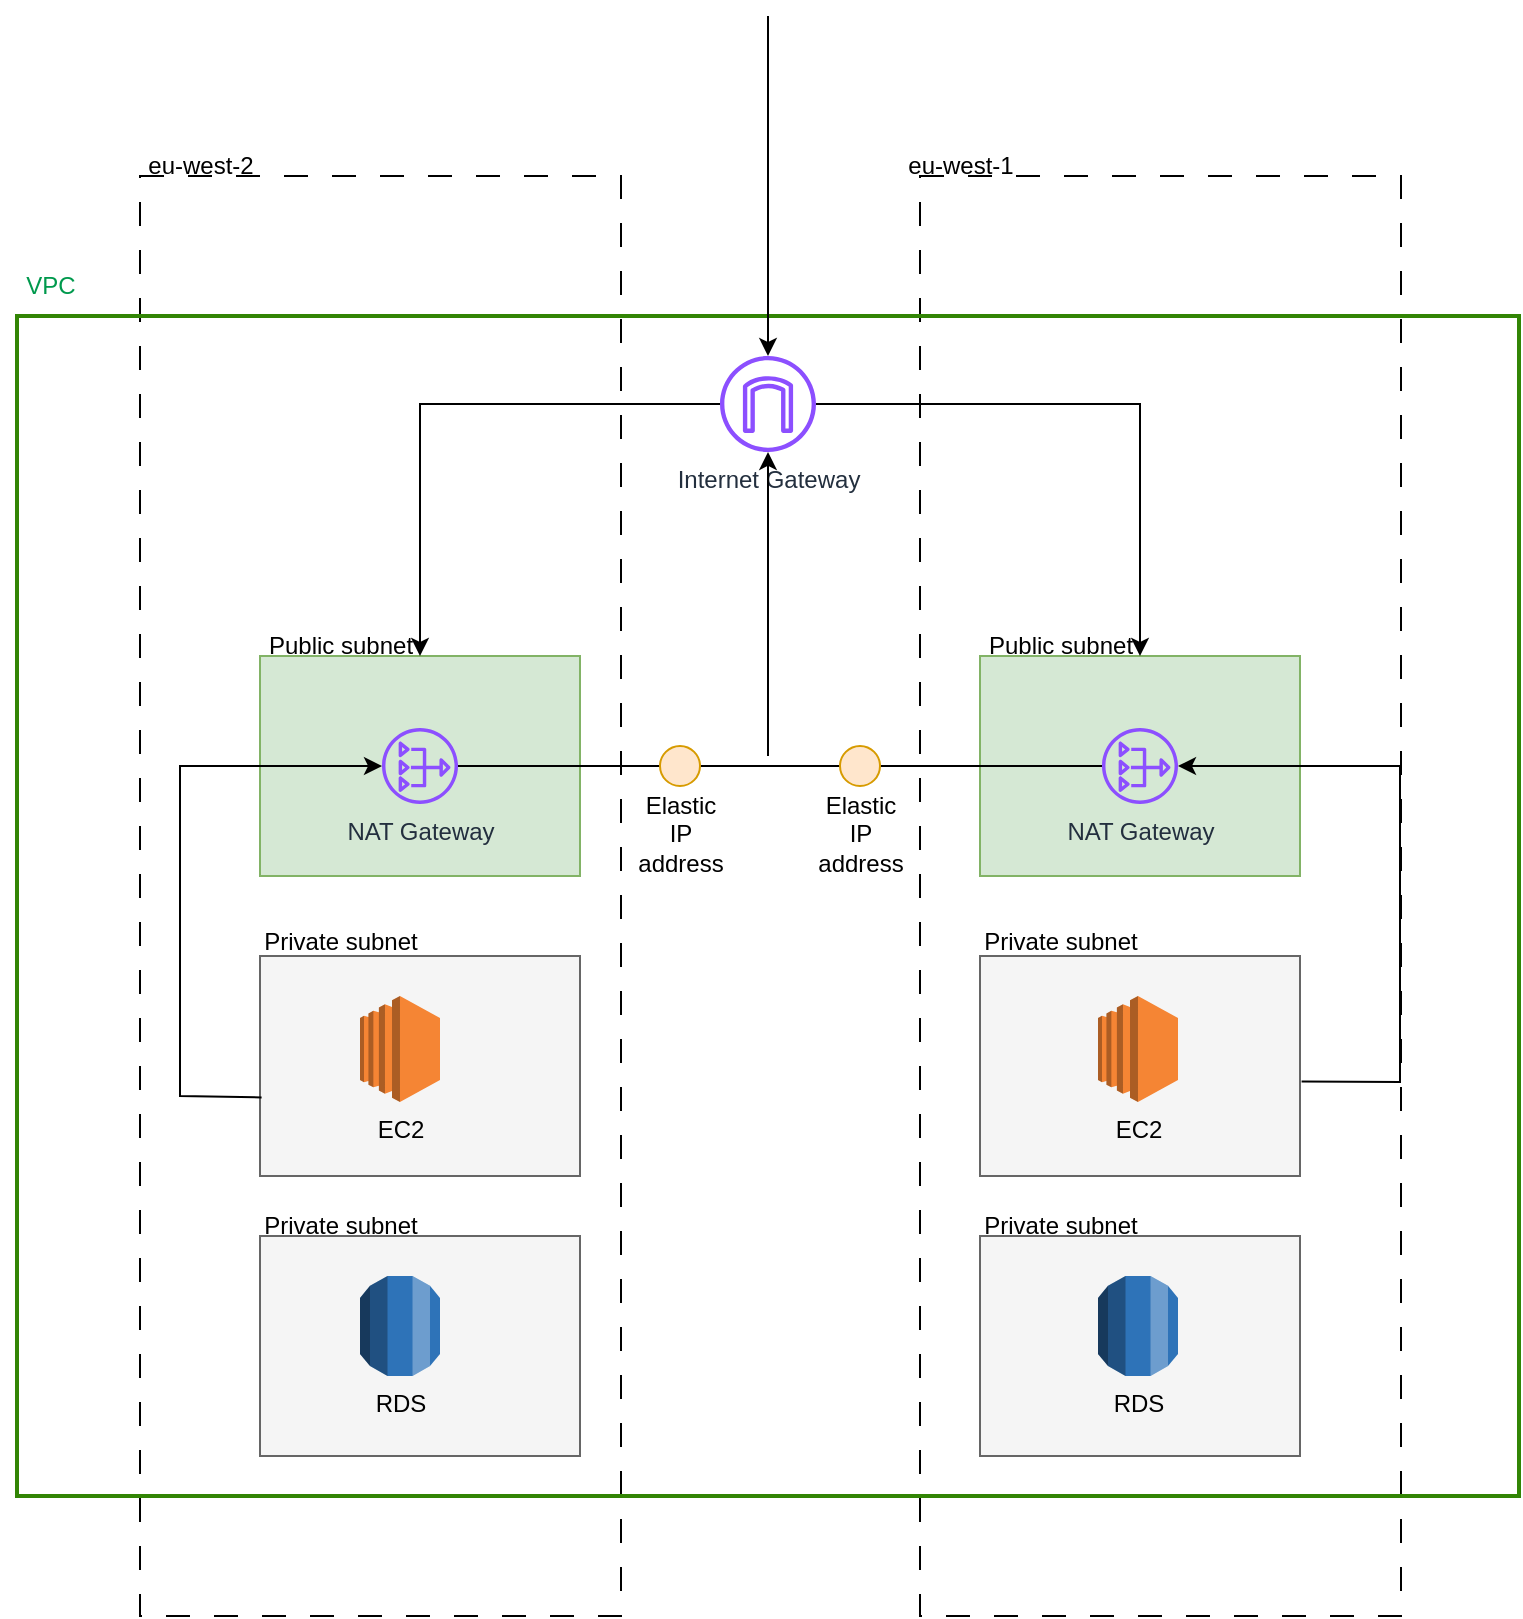 <mxfile version="24.0.7" type="device">
  <diagram name="Page-1" id="3ZzHP0k8Jbw2vsNOOdsh">
    <mxGraphModel dx="1875" dy="995" grid="1" gridSize="10" guides="1" tooltips="1" connect="1" arrows="1" fold="1" page="1" pageScale="1" pageWidth="827" pageHeight="1169" math="0" shadow="0">
      <root>
        <mxCell id="0" />
        <mxCell id="1" parent="0" />
        <mxCell id="HbmUQJQOtVZu-pWprkvL-2" value="" style="rounded=0;whiteSpace=wrap;html=1;fillColor=#d5e8d4;strokeColor=#82b366;" vertex="1" parent="1">
          <mxGeometry x="400" y="480" width="160" height="110" as="geometry" />
        </mxCell>
        <mxCell id="HbmUQJQOtVZu-pWprkvL-3" value="" style="rounded=0;whiteSpace=wrap;html=1;fillColor=#d5e8d4;strokeColor=#82b366;" vertex="1" parent="1">
          <mxGeometry x="40" y="480" width="160" height="110" as="geometry" />
        </mxCell>
        <mxCell id="HbmUQJQOtVZu-pWprkvL-4" value="NAT Gateway" style="sketch=0;outlineConnect=0;fontColor=#232F3E;gradientColor=none;fillColor=#8C4FFF;strokeColor=none;dashed=0;verticalLabelPosition=bottom;verticalAlign=top;align=center;html=1;fontSize=12;fontStyle=0;aspect=fixed;pointerEvents=1;shape=mxgraph.aws4.nat_gateway;" vertex="1" parent="1">
          <mxGeometry x="461" y="516" width="38" height="38" as="geometry" />
        </mxCell>
        <mxCell id="HbmUQJQOtVZu-pWprkvL-8" value="NAT Gateway" style="sketch=0;outlineConnect=0;fontColor=#232F3E;gradientColor=none;fillColor=#8C4FFF;strokeColor=none;dashed=0;verticalLabelPosition=bottom;verticalAlign=top;align=center;html=1;fontSize=12;fontStyle=0;aspect=fixed;pointerEvents=1;shape=mxgraph.aws4.nat_gateway;" vertex="1" parent="1">
          <mxGeometry x="101" y="516" width="38" height="38" as="geometry" />
        </mxCell>
        <mxCell id="HbmUQJQOtVZu-pWprkvL-9" value="" style="rounded=0;whiteSpace=wrap;html=1;fillColor=#f5f5f5;fontColor=#333333;strokeColor=#666666;" vertex="1" parent="1">
          <mxGeometry x="40" y="630" width="160" height="110" as="geometry" />
        </mxCell>
        <mxCell id="HbmUQJQOtVZu-pWprkvL-10" value="" style="rounded=0;whiteSpace=wrap;html=1;fillColor=#f5f5f5;fontColor=#333333;strokeColor=#666666;" vertex="1" parent="1">
          <mxGeometry x="400" y="630" width="160" height="110" as="geometry" />
        </mxCell>
        <mxCell id="HbmUQJQOtVZu-pWprkvL-11" value="Private subnet" style="text;html=1;align=center;verticalAlign=middle;resizable=0;points=[];autosize=1;strokeColor=none;fillColor=none;" vertex="1" parent="1">
          <mxGeometry x="30" y="608" width="100" height="30" as="geometry" />
        </mxCell>
        <mxCell id="HbmUQJQOtVZu-pWprkvL-12" value="Public subnet" style="text;html=1;align=center;verticalAlign=middle;resizable=0;points=[];autosize=1;strokeColor=none;fillColor=none;" vertex="1" parent="1">
          <mxGeometry x="30" y="460" width="100" height="30" as="geometry" />
        </mxCell>
        <mxCell id="HbmUQJQOtVZu-pWprkvL-13" value="Public subnet" style="text;html=1;align=center;verticalAlign=middle;resizable=0;points=[];autosize=1;strokeColor=none;fillColor=none;" vertex="1" parent="1">
          <mxGeometry x="390" y="460" width="100" height="30" as="geometry" />
        </mxCell>
        <mxCell id="HbmUQJQOtVZu-pWprkvL-14" value="Private subnet" style="text;html=1;align=center;verticalAlign=middle;resizable=0;points=[];autosize=1;strokeColor=none;fillColor=none;" vertex="1" parent="1">
          <mxGeometry x="390" y="608" width="100" height="30" as="geometry" />
        </mxCell>
        <mxCell id="HbmUQJQOtVZu-pWprkvL-15" value="EC2" style="outlineConnect=0;dashed=0;verticalLabelPosition=bottom;verticalAlign=top;align=center;html=1;shape=mxgraph.aws3.ec2;fillColor=#F58534;gradientColor=none;" vertex="1" parent="1">
          <mxGeometry x="90" y="650" width="40" height="53" as="geometry" />
        </mxCell>
        <mxCell id="HbmUQJQOtVZu-pWprkvL-16" value="EC2" style="outlineConnect=0;dashed=0;verticalLabelPosition=bottom;verticalAlign=top;align=center;html=1;shape=mxgraph.aws3.ec2;fillColor=#F58534;gradientColor=none;" vertex="1" parent="1">
          <mxGeometry x="459" y="650" width="40" height="53" as="geometry" />
        </mxCell>
        <mxCell id="HbmUQJQOtVZu-pWprkvL-17" value="" style="rounded=0;whiteSpace=wrap;html=1;fillColor=#f5f5f5;fontColor=#333333;strokeColor=#666666;" vertex="1" parent="1">
          <mxGeometry x="40" y="770" width="160" height="110" as="geometry" />
        </mxCell>
        <mxCell id="HbmUQJQOtVZu-pWprkvL-18" value="" style="rounded=0;whiteSpace=wrap;html=1;fillColor=#f5f5f5;fontColor=#333333;strokeColor=#666666;" vertex="1" parent="1">
          <mxGeometry x="400" y="770" width="160" height="110" as="geometry" />
        </mxCell>
        <mxCell id="HbmUQJQOtVZu-pWprkvL-19" value="Private subnet" style="text;html=1;align=center;verticalAlign=middle;resizable=0;points=[];autosize=1;strokeColor=none;fillColor=none;" vertex="1" parent="1">
          <mxGeometry x="30" y="750" width="100" height="30" as="geometry" />
        </mxCell>
        <mxCell id="HbmUQJQOtVZu-pWprkvL-20" value="Private subnet" style="text;html=1;align=center;verticalAlign=middle;resizable=0;points=[];autosize=1;strokeColor=none;fillColor=none;" vertex="1" parent="1">
          <mxGeometry x="390" y="750" width="100" height="30" as="geometry" />
        </mxCell>
        <mxCell id="HbmUQJQOtVZu-pWprkvL-21" value="RDS" style="outlineConnect=0;dashed=0;verticalLabelPosition=bottom;verticalAlign=top;align=center;html=1;shape=mxgraph.aws3.rds;fillColor=#2E73B8;gradientColor=none;" vertex="1" parent="1">
          <mxGeometry x="90" y="790" width="40" height="50" as="geometry" />
        </mxCell>
        <mxCell id="HbmUQJQOtVZu-pWprkvL-22" value="RDS" style="outlineConnect=0;dashed=0;verticalLabelPosition=bottom;verticalAlign=top;align=center;html=1;shape=mxgraph.aws3.rds;fillColor=#2E73B8;gradientColor=none;" vertex="1" parent="1">
          <mxGeometry x="459" y="790" width="40" height="50" as="geometry" />
        </mxCell>
        <mxCell id="HbmUQJQOtVZu-pWprkvL-23" value="" style="endArrow=classic;html=1;rounded=0;exitX=0.005;exitY=0.643;exitDx=0;exitDy=0;exitPerimeter=0;" edge="1" parent="1" source="HbmUQJQOtVZu-pWprkvL-9" target="HbmUQJQOtVZu-pWprkvL-8">
          <mxGeometry width="50" height="50" relative="1" as="geometry">
            <mxPoint x="350" y="530" as="sourcePoint" />
            <mxPoint x="400" y="480" as="targetPoint" />
            <Array as="points">
              <mxPoint y="700" />
              <mxPoint y="535" />
            </Array>
          </mxGeometry>
        </mxCell>
        <mxCell id="HbmUQJQOtVZu-pWprkvL-24" value="" style="endArrow=classic;html=1;rounded=0;exitX=1.005;exitY=0.571;exitDx=0;exitDy=0;exitPerimeter=0;" edge="1" parent="1" source="HbmUQJQOtVZu-pWprkvL-10" target="HbmUQJQOtVZu-pWprkvL-4">
          <mxGeometry width="50" height="50" relative="1" as="geometry">
            <mxPoint x="440" y="530" as="sourcePoint" />
            <mxPoint x="490" y="480" as="targetPoint" />
            <Array as="points">
              <mxPoint x="610" y="693" />
              <mxPoint x="610" y="535" />
            </Array>
          </mxGeometry>
        </mxCell>
        <mxCell id="HbmUQJQOtVZu-pWprkvL-25" value="Internet Gateway" style="sketch=0;outlineConnect=0;fontColor=#232F3E;gradientColor=none;fillColor=#8C4FFF;strokeColor=none;dashed=0;verticalLabelPosition=bottom;verticalAlign=top;align=center;html=1;fontSize=12;fontStyle=0;aspect=fixed;pointerEvents=1;shape=mxgraph.aws4.internet_gateway;" vertex="1" parent="1">
          <mxGeometry x="270" y="330" width="48" height="48" as="geometry" />
        </mxCell>
        <mxCell id="HbmUQJQOtVZu-pWprkvL-26" value="" style="endArrow=classic;html=1;rounded=0;" edge="1" parent="1" target="HbmUQJQOtVZu-pWprkvL-25">
          <mxGeometry width="50" height="50" relative="1" as="geometry">
            <mxPoint x="294" y="530" as="sourcePoint" />
            <mxPoint x="440" y="480" as="targetPoint" />
            <Array as="points" />
          </mxGeometry>
        </mxCell>
        <mxCell id="HbmUQJQOtVZu-pWprkvL-31" value="" style="endArrow=none;html=1;rounded=0;endFill=0;" edge="1" parent="1" source="HbmUQJQOtVZu-pWprkvL-29">
          <mxGeometry width="50" height="50" relative="1" as="geometry">
            <mxPoint x="411" y="535" as="sourcePoint" />
            <mxPoint x="300" y="535" as="targetPoint" />
            <Array as="points">
              <mxPoint x="294" y="535" />
            </Array>
          </mxGeometry>
        </mxCell>
        <mxCell id="HbmUQJQOtVZu-pWprkvL-32" value="" style="endArrow=none;html=1;rounded=0;endFill=0;" edge="1" parent="1" source="HbmUQJQOtVZu-pWprkvL-4" target="HbmUQJQOtVZu-pWprkvL-29">
          <mxGeometry width="50" height="50" relative="1" as="geometry">
            <mxPoint x="461" y="535" as="sourcePoint" />
            <mxPoint x="350" y="535" as="targetPoint" />
            <Array as="points" />
          </mxGeometry>
        </mxCell>
        <mxCell id="HbmUQJQOtVZu-pWprkvL-29" value="" style="ellipse;whiteSpace=wrap;html=1;aspect=fixed;fillColor=#ffe6cc;strokeColor=#d79b00;" vertex="1" parent="1">
          <mxGeometry x="330" y="525" width="20" height="20" as="geometry" />
        </mxCell>
        <mxCell id="HbmUQJQOtVZu-pWprkvL-34" value="" style="endArrow=none;html=1;rounded=0;endFill=0;" edge="1" parent="1" source="HbmUQJQOtVZu-pWprkvL-8" target="HbmUQJQOtVZu-pWprkvL-33">
          <mxGeometry width="50" height="50" relative="1" as="geometry">
            <mxPoint x="179" y="535" as="sourcePoint" />
            <mxPoint x="294" y="398" as="targetPoint" />
            <Array as="points">
              <mxPoint x="294" y="535" />
            </Array>
          </mxGeometry>
        </mxCell>
        <mxCell id="HbmUQJQOtVZu-pWprkvL-33" value="" style="ellipse;whiteSpace=wrap;html=1;aspect=fixed;fillColor=#ffe6cc;strokeColor=#d79b00;" vertex="1" parent="1">
          <mxGeometry x="240" y="525" width="20" height="20" as="geometry" />
        </mxCell>
        <mxCell id="HbmUQJQOtVZu-pWprkvL-39" value="&lt;span style=&quot;text-wrap: wrap;&quot;&gt;Elastic IP address&lt;/span&gt;" style="text;html=1;align=center;verticalAlign=middle;resizable=0;points=[];autosize=1;strokeColor=none;fillColor=none;" vertex="1" parent="1">
          <mxGeometry x="190" y="554" width="120" height="30" as="geometry" />
        </mxCell>
        <mxCell id="HbmUQJQOtVZu-pWprkvL-40" value="" style="endArrow=classic;html=1;rounded=0;entryX=0.5;entryY=0;entryDx=0;entryDy=0;" edge="1" parent="1" source="HbmUQJQOtVZu-pWprkvL-25" target="HbmUQJQOtVZu-pWprkvL-2">
          <mxGeometry width="50" height="50" relative="1" as="geometry">
            <mxPoint x="390" y="530" as="sourcePoint" />
            <mxPoint x="440" y="480" as="targetPoint" />
            <Array as="points">
              <mxPoint x="480" y="354" />
            </Array>
          </mxGeometry>
        </mxCell>
        <mxCell id="HbmUQJQOtVZu-pWprkvL-41" value="" style="endArrow=classic;html=1;rounded=0;entryX=0.5;entryY=0;entryDx=0;entryDy=0;" edge="1" parent="1" source="HbmUQJQOtVZu-pWprkvL-25" target="HbmUQJQOtVZu-pWprkvL-3">
          <mxGeometry width="50" height="50" relative="1" as="geometry">
            <mxPoint x="120" y="380" as="sourcePoint" />
            <mxPoint x="170" y="330" as="targetPoint" />
            <Array as="points">
              <mxPoint x="120" y="354" />
            </Array>
          </mxGeometry>
        </mxCell>
        <mxCell id="HbmUQJQOtVZu-pWprkvL-42" value="" style="rounded=0;whiteSpace=wrap;html=1;fillColor=none;dashed=1;dashPattern=12 12;" vertex="1" parent="1">
          <mxGeometry x="-20" y="240" width="240.5" height="720" as="geometry" />
        </mxCell>
        <mxCell id="HbmUQJQOtVZu-pWprkvL-46" value="&lt;span style=&quot;text-wrap: wrap;&quot;&gt;Elastic IP address&lt;/span&gt;" style="text;html=1;align=center;verticalAlign=middle;resizable=0;points=[];autosize=1;strokeColor=none;fillColor=none;" vertex="1" parent="1">
          <mxGeometry x="280" y="554" width="120" height="30" as="geometry" />
        </mxCell>
        <mxCell id="HbmUQJQOtVZu-pWprkvL-47" value="" style="rounded=0;whiteSpace=wrap;html=1;fillColor=none;dashed=1;dashPattern=12 12;" vertex="1" parent="1">
          <mxGeometry x="370" y="240" width="240.5" height="720" as="geometry" />
        </mxCell>
        <mxCell id="HbmUQJQOtVZu-pWprkvL-48" value="eu-west-2" style="text;html=1;align=center;verticalAlign=middle;resizable=0;points=[];autosize=1;strokeColor=none;fillColor=none;" vertex="1" parent="1">
          <mxGeometry x="-30" y="220" width="80" height="30" as="geometry" />
        </mxCell>
        <mxCell id="HbmUQJQOtVZu-pWprkvL-49" value="eu-west-1" style="text;html=1;align=center;verticalAlign=middle;resizable=0;points=[];autosize=1;strokeColor=none;fillColor=none;" vertex="1" parent="1">
          <mxGeometry x="350" y="220" width="80" height="30" as="geometry" />
        </mxCell>
        <mxCell id="HbmUQJQOtVZu-pWprkvL-50" value="" style="rounded=0;whiteSpace=wrap;html=1;fillColor=none;strokeColor=#328505;strokeWidth=2;" vertex="1" parent="1">
          <mxGeometry x="-81.5" y="310" width="751" height="590" as="geometry" />
        </mxCell>
        <mxCell id="HbmUQJQOtVZu-pWprkvL-51" value="&lt;font color=&quot;#00994d&quot;&gt;VPC&lt;/font&gt;" style="text;html=1;align=center;verticalAlign=middle;resizable=0;points=[];autosize=1;strokeColor=none;fillColor=none;" vertex="1" parent="1">
          <mxGeometry x="-90" y="280" width="50" height="30" as="geometry" />
        </mxCell>
        <mxCell id="HbmUQJQOtVZu-pWprkvL-52" value="" style="endArrow=classic;html=1;rounded=0;" edge="1" parent="1">
          <mxGeometry width="50" height="50" relative="1" as="geometry">
            <mxPoint x="294" y="160" as="sourcePoint" />
            <mxPoint x="294" y="330" as="targetPoint" />
          </mxGeometry>
        </mxCell>
      </root>
    </mxGraphModel>
  </diagram>
</mxfile>
